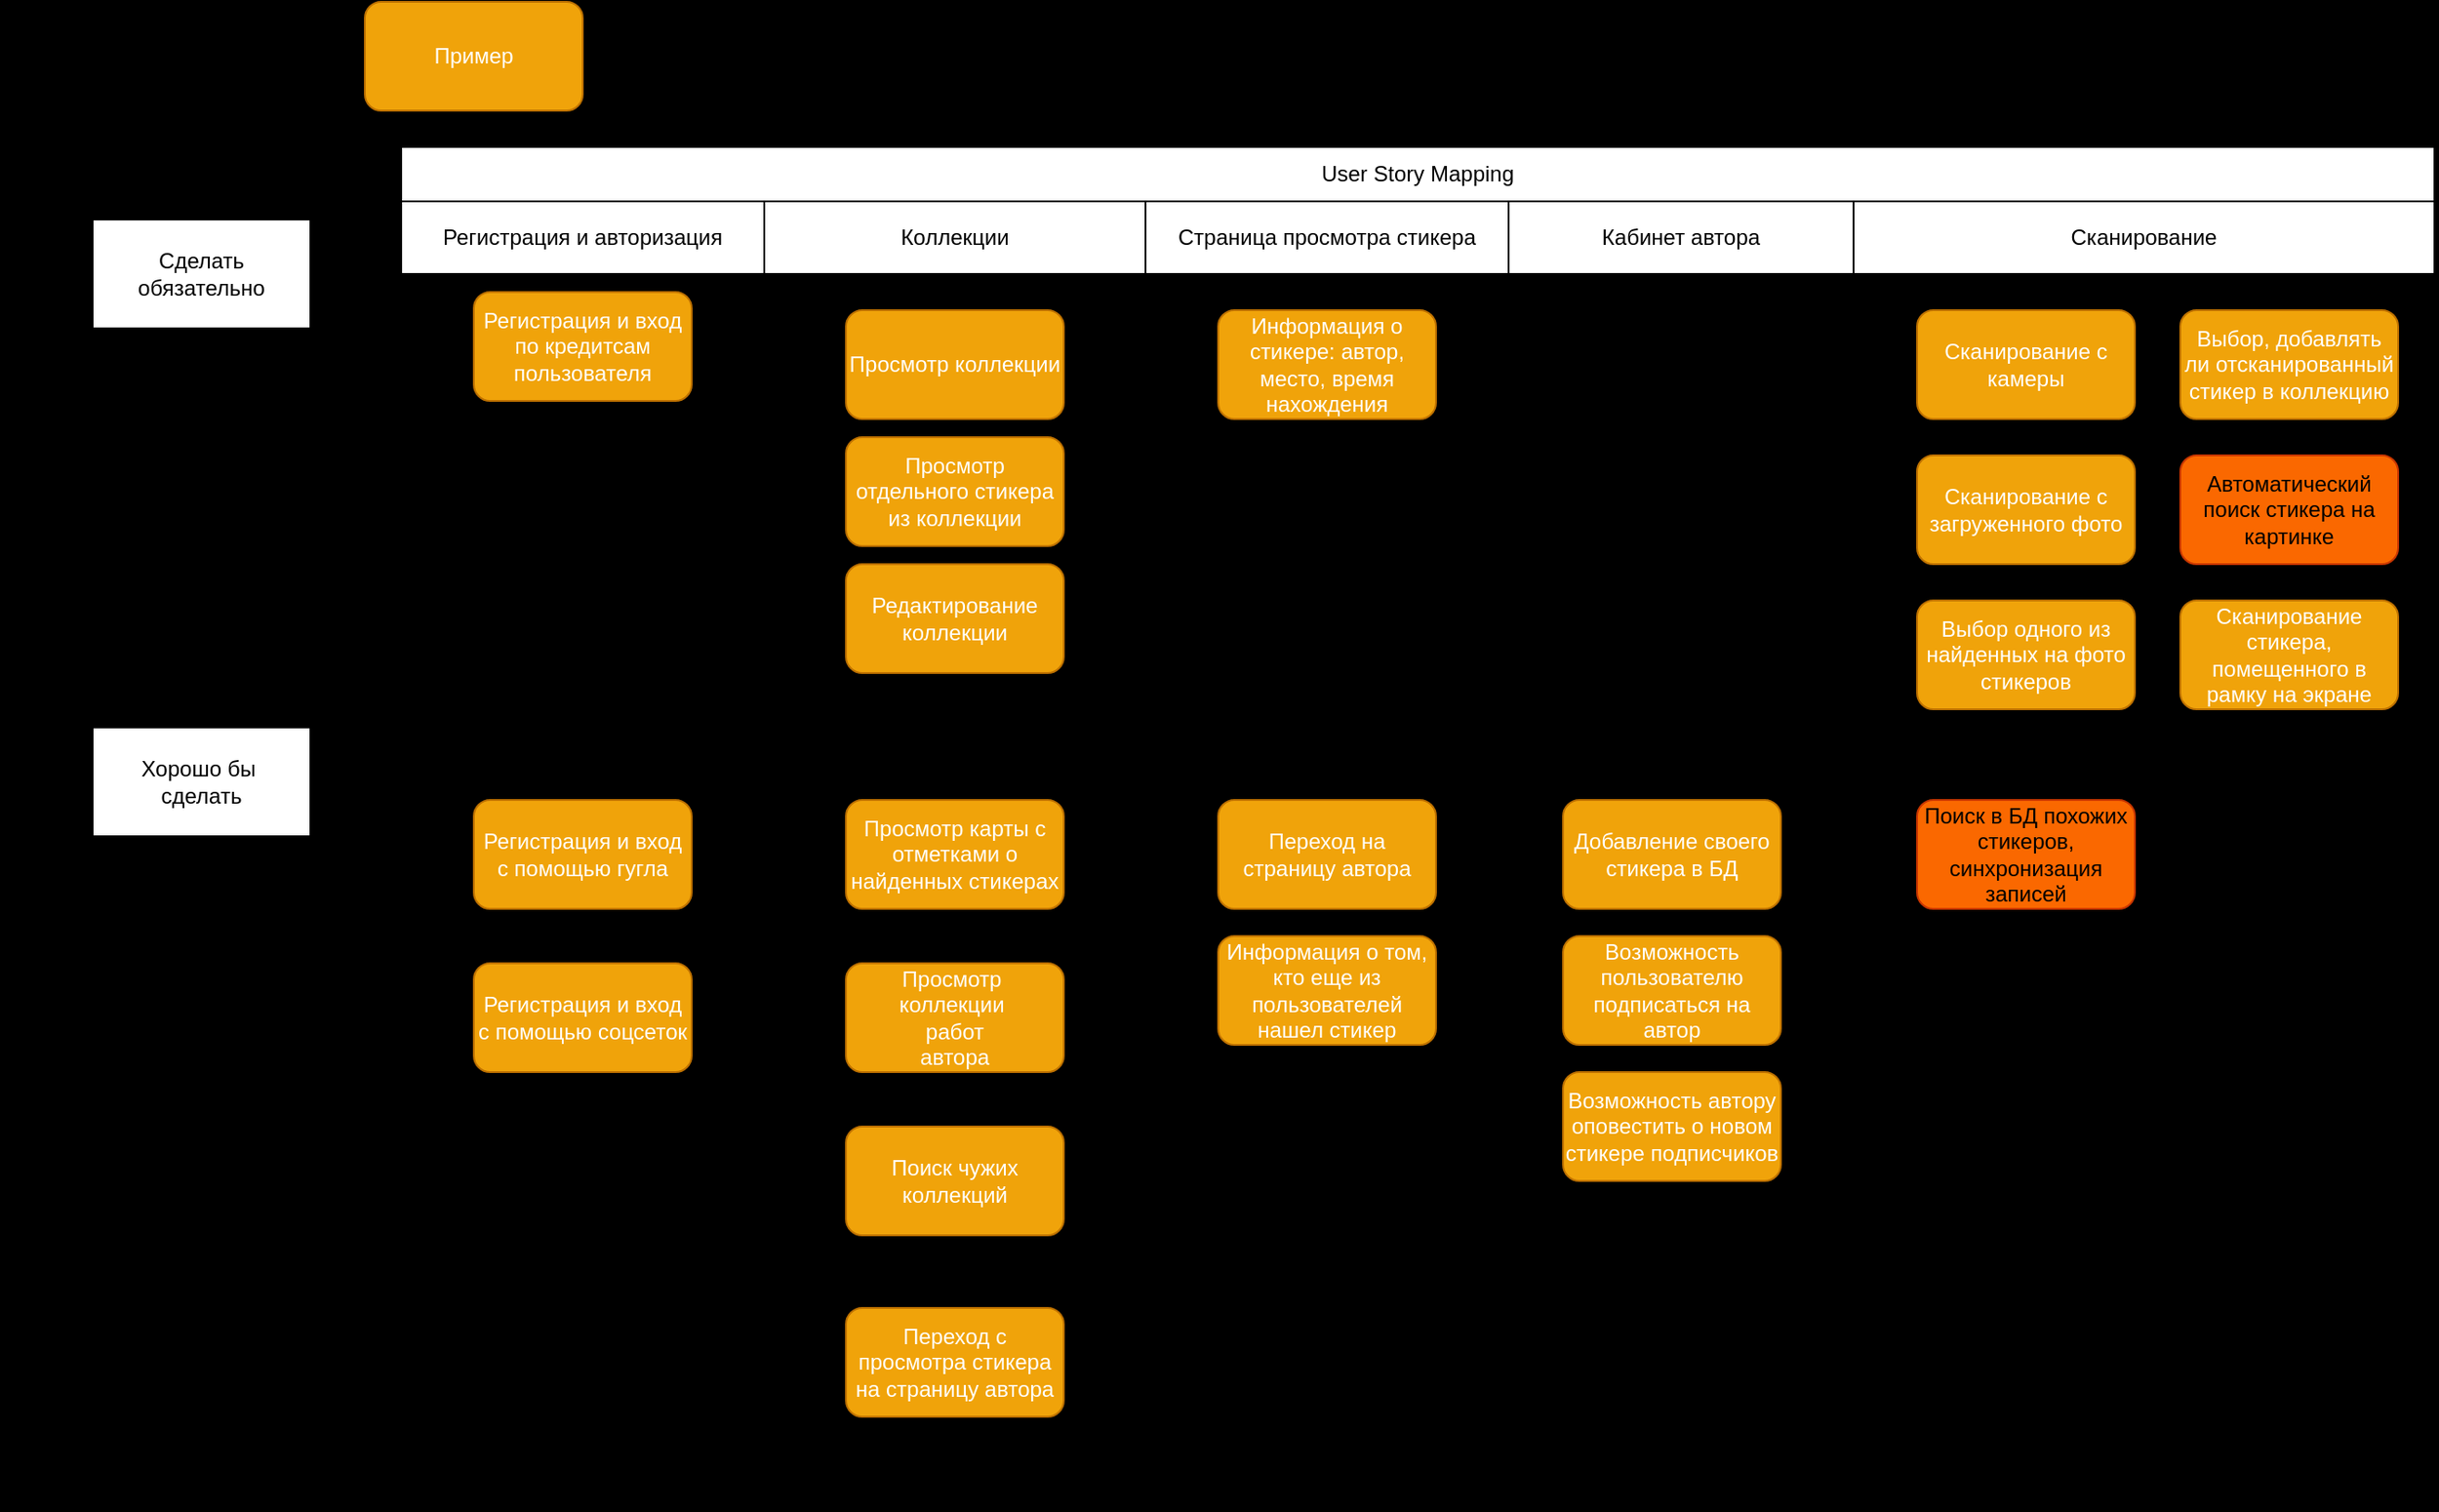 <mxfile version="24.7.17">
  <diagram name="Страница — 1" id="a4rjDffVRMjO_UgEeAFE">
    <mxGraphModel dx="2140" dy="836" grid="1" gridSize="10" guides="1" tooltips="1" connect="1" arrows="1" fold="1" page="1" pageScale="1" pageWidth="827" pageHeight="1169" background="#000000" math="0" shadow="0">
      <root>
        <mxCell id="0" />
        <mxCell id="1" parent="0" />
        <mxCell id="eeoJ9yDYp1N3yY1OvAIX-26" style="edgeStyle=orthogonalEdgeStyle;rounded=0;orthogonalLoop=1;jettySize=auto;html=1;exitX=0;exitY=1;exitDx=0;exitDy=0;entryX=0;entryY=0;entryDx=0;entryDy=0;" edge="1" parent="1" source="eeoJ9yDYp1N3yY1OvAIX-1" target="eeoJ9yDYp1N3yY1OvAIX-7">
          <mxGeometry relative="1" as="geometry" />
        </mxCell>
        <mxCell id="eeoJ9yDYp1N3yY1OvAIX-1" value="User Story Mapping" style="rounded=0;whiteSpace=wrap;html=1;" vertex="1" parent="1">
          <mxGeometry x="40" y="90" width="1120" height="30" as="geometry" />
        </mxCell>
        <mxCell id="eeoJ9yDYp1N3yY1OvAIX-7" value="Регистрация и авторизация" style="rounded=0;whiteSpace=wrap;html=1;" vertex="1" parent="1">
          <mxGeometry x="40" y="120" width="200" height="40" as="geometry" />
        </mxCell>
        <mxCell id="eeoJ9yDYp1N3yY1OvAIX-8" value="Коллекции" style="rounded=0;whiteSpace=wrap;html=1;" vertex="1" parent="1">
          <mxGeometry x="240" y="120" width="210" height="40" as="geometry" />
        </mxCell>
        <mxCell id="eeoJ9yDYp1N3yY1OvAIX-9" value="Страница просмотра стикера" style="rounded=0;whiteSpace=wrap;html=1;" vertex="1" parent="1">
          <mxGeometry x="450" y="120" width="200" height="40" as="geometry" />
        </mxCell>
        <mxCell id="eeoJ9yDYp1N3yY1OvAIX-11" value="Кабинет автора" style="rounded=0;whiteSpace=wrap;html=1;" vertex="1" parent="1">
          <mxGeometry x="650" y="120" width="190" height="40" as="geometry" />
        </mxCell>
        <mxCell id="eeoJ9yDYp1N3yY1OvAIX-12" value="Регистрация и вход по кредитсам пользователя" style="rounded=1;whiteSpace=wrap;html=1;fillColor=#f0a30a;fontColor=#FFFFFF;strokeColor=#BD7000;" vertex="1" parent="1">
          <mxGeometry x="80" y="170" width="120" height="60" as="geometry" />
        </mxCell>
        <mxCell id="eeoJ9yDYp1N3yY1OvAIX-13" value="" style="endArrow=none;html=1;rounded=0;entryX=0;entryY=1;entryDx=0;entryDy=0;" edge="1" parent="1">
          <mxGeometry width="50" height="50" relative="1" as="geometry">
            <mxPoint x="240" y="830" as="sourcePoint" />
            <mxPoint x="239" y="160" as="targetPoint" />
          </mxGeometry>
        </mxCell>
        <mxCell id="eeoJ9yDYp1N3yY1OvAIX-16" value="Регистрация и вход с помощью соцсеток" style="rounded=1;whiteSpace=wrap;html=1;fillColor=#f0a30a;fontColor=#FFFFFF;strokeColor=#BD7000;" vertex="1" parent="1">
          <mxGeometry x="80" y="540" width="120" height="60" as="geometry" />
        </mxCell>
        <mxCell id="eeoJ9yDYp1N3yY1OvAIX-17" value="Регистрация и вход с помощью гугла" style="rounded=1;whiteSpace=wrap;html=1;fillColor=#f0a30a;fontColor=#FFFFFF;strokeColor=#BD7000;" vertex="1" parent="1">
          <mxGeometry x="80" y="450" width="120" height="60" as="geometry" />
        </mxCell>
        <mxCell id="eeoJ9yDYp1N3yY1OvAIX-18" value="" style="endArrow=none;html=1;rounded=0;entryX=0;entryY=1;entryDx=0;entryDy=0;" edge="1" parent="1" target="eeoJ9yDYp1N3yY1OvAIX-9">
          <mxGeometry width="50" height="50" relative="1" as="geometry">
            <mxPoint x="450" y="840" as="sourcePoint" />
            <mxPoint x="470" y="270" as="targetPoint" />
          </mxGeometry>
        </mxCell>
        <mxCell id="eeoJ9yDYp1N3yY1OvAIX-19" value="Пример" style="rounded=1;whiteSpace=wrap;html=1;fillColor=#f0a30a;fontColor=#FFFFFF;strokeColor=#BD7000;" vertex="1" parent="1">
          <mxGeometry x="20" y="10" width="120" height="60" as="geometry" />
        </mxCell>
        <mxCell id="eeoJ9yDYp1N3yY1OvAIX-20" value="Просмотр коллекции" style="rounded=1;whiteSpace=wrap;html=1;fillColor=#f0a30a;fontColor=#FFFFFF;strokeColor=#BD7000;" vertex="1" parent="1">
          <mxGeometry x="285" y="180" width="120" height="60" as="geometry" />
        </mxCell>
        <mxCell id="eeoJ9yDYp1N3yY1OvAIX-21" value="Просмотр отдельного стикера из коллекции" style="rounded=1;whiteSpace=wrap;html=1;fillColor=#f0a30a;fontColor=#FFFFFF;strokeColor=#BD7000;" vertex="1" parent="1">
          <mxGeometry x="285" y="250" width="120" height="60" as="geometry" />
        </mxCell>
        <mxCell id="eeoJ9yDYp1N3yY1OvAIX-22" value="Редактирование коллекции" style="rounded=1;whiteSpace=wrap;html=1;fillColor=#f0a30a;fontColor=#FFFFFF;strokeColor=#BD7000;" vertex="1" parent="1">
          <mxGeometry x="285" y="320" width="120" height="60" as="geometry" />
        </mxCell>
        <mxCell id="eeoJ9yDYp1N3yY1OvAIX-23" value="Переход с просмотра стикера на страницу автора" style="rounded=1;whiteSpace=wrap;html=1;fillColor=#f0a30a;fontColor=#FFFFFF;strokeColor=#BD7000;" vertex="1" parent="1">
          <mxGeometry x="285" y="730" width="120" height="60" as="geometry" />
        </mxCell>
        <mxCell id="eeoJ9yDYp1N3yY1OvAIX-24" value="Просмотр&amp;nbsp;&lt;div&gt;коллекции&amp;nbsp;&lt;/div&gt;&lt;div&gt;работ&lt;/div&gt;&lt;div&gt;автора&lt;/div&gt;" style="rounded=1;whiteSpace=wrap;html=1;fillColor=#f0a30a;fontColor=#FFFFFF;strokeColor=#BD7000;" vertex="1" parent="1">
          <mxGeometry x="285" y="540" width="120" height="60" as="geometry" />
        </mxCell>
        <mxCell id="eeoJ9yDYp1N3yY1OvAIX-25" value="Поиск чужих коллекций" style="rounded=1;whiteSpace=wrap;html=1;fillColor=#f0a30a;fontColor=#FFFFFF;strokeColor=#BD7000;" vertex="1" parent="1">
          <mxGeometry x="285" y="630" width="120" height="60" as="geometry" />
        </mxCell>
        <mxCell id="eeoJ9yDYp1N3yY1OvAIX-27" value="" style="endArrow=none;html=1;rounded=0;entryX=0;entryY=1;entryDx=0;entryDy=0;" edge="1" parent="1">
          <mxGeometry width="50" height="50" relative="1" as="geometry">
            <mxPoint x="650" y="840" as="sourcePoint" />
            <mxPoint x="650" y="160" as="targetPoint" />
          </mxGeometry>
        </mxCell>
        <mxCell id="eeoJ9yDYp1N3yY1OvAIX-29" value="Информация о стикере: автор, место, время нахождения" style="rounded=1;whiteSpace=wrap;html=1;fillColor=#f0a30a;fontColor=#FFFFFF;strokeColor=#BD7000;" vertex="1" parent="1">
          <mxGeometry x="490" y="180" width="120" height="60" as="geometry" />
        </mxCell>
        <mxCell id="eeoJ9yDYp1N3yY1OvAIX-30" value="Информация о том, кто еще из пользователей нашел стикер" style="rounded=1;whiteSpace=wrap;html=1;fillColor=#f0a30a;fontColor=#FFFFFF;strokeColor=#BD7000;" vertex="1" parent="1">
          <mxGeometry x="490" y="525" width="120" height="60" as="geometry" />
        </mxCell>
        <mxCell id="eeoJ9yDYp1N3yY1OvAIX-31" value="Переход на страницу автора" style="rounded=1;whiteSpace=wrap;html=1;fillColor=#f0a30a;fontColor=#FFFFFF;strokeColor=#BD7000;" vertex="1" parent="1">
          <mxGeometry x="490" y="450" width="120" height="60" as="geometry" />
        </mxCell>
        <mxCell id="eeoJ9yDYp1N3yY1OvAIX-32" value="Просмотр карты с отметками о найденных стикерах" style="rounded=1;whiteSpace=wrap;html=1;fillColor=#f0a30a;fontColor=#FFFFFF;strokeColor=#BD7000;" vertex="1" parent="1">
          <mxGeometry x="285" y="450" width="120" height="60" as="geometry" />
        </mxCell>
        <mxCell id="eeoJ9yDYp1N3yY1OvAIX-33" value="" style="endArrow=none;html=1;rounded=0;entryX=0;entryY=1;entryDx=0;entryDy=0;" edge="1" parent="1">
          <mxGeometry width="50" height="50" relative="1" as="geometry">
            <mxPoint x="840" y="840" as="sourcePoint" />
            <mxPoint x="840" y="160" as="targetPoint" />
          </mxGeometry>
        </mxCell>
        <mxCell id="eeoJ9yDYp1N3yY1OvAIX-35" value="" style="endArrow=none;html=1;rounded=0;entryX=0;entryY=1;entryDx=0;entryDy=0;" edge="1" parent="1">
          <mxGeometry width="50" height="50" relative="1" as="geometry">
            <mxPoint x="40" y="840" as="sourcePoint" />
            <mxPoint x="40" y="160" as="targetPoint" />
          </mxGeometry>
        </mxCell>
        <mxCell id="eeoJ9yDYp1N3yY1OvAIX-37" value="" style="endArrow=none;html=1;rounded=0;" edge="1" parent="1" source="eeoJ9yDYp1N3yY1OvAIX-39">
          <mxGeometry width="50" height="50" relative="1" as="geometry">
            <mxPoint x="-171.6" y="160" as="sourcePoint" />
            <mxPoint x="40" y="160" as="targetPoint" />
          </mxGeometry>
        </mxCell>
        <mxCell id="eeoJ9yDYp1N3yY1OvAIX-38" value="" style="endArrow=none;html=1;rounded=0;" edge="1" parent="1" target="eeoJ9yDYp1N3yY1OvAIX-39">
          <mxGeometry width="50" height="50" relative="1" as="geometry">
            <mxPoint x="-171.6" y="160" as="sourcePoint" />
            <mxPoint x="40" y="160" as="targetPoint" />
          </mxGeometry>
        </mxCell>
        <mxCell id="eeoJ9yDYp1N3yY1OvAIX-39" value="Сделать обязательно" style="rounded=0;whiteSpace=wrap;html=1;" vertex="1" parent="1">
          <mxGeometry x="-130" y="130" width="120" height="60" as="geometry" />
        </mxCell>
        <mxCell id="eeoJ9yDYp1N3yY1OvAIX-40" value="" style="endArrow=none;html=1;rounded=0;" edge="1" parent="1">
          <mxGeometry width="50" height="50" relative="1" as="geometry">
            <mxPoint x="1160" y="440" as="sourcePoint" />
            <mxPoint x="-180" y="440" as="targetPoint" />
          </mxGeometry>
        </mxCell>
        <mxCell id="eeoJ9yDYp1N3yY1OvAIX-41" value="Хорошо бы&amp;nbsp;&lt;div&gt;сделать&lt;/div&gt;" style="rounded=0;whiteSpace=wrap;html=1;" vertex="1" parent="1">
          <mxGeometry x="-130" y="410" width="120" height="60" as="geometry" />
        </mxCell>
        <mxCell id="eeoJ9yDYp1N3yY1OvAIX-42" value="Сканирование" style="rounded=0;whiteSpace=wrap;html=1;" vertex="1" parent="1">
          <mxGeometry x="840" y="120" width="320" height="40" as="geometry" />
        </mxCell>
        <mxCell id="eeoJ9yDYp1N3yY1OvAIX-43" value="Сканирование с камеры" style="rounded=1;whiteSpace=wrap;html=1;fillColor=#f0a30a;fontColor=#FFFFFF;strokeColor=#BD7000;" vertex="1" parent="1">
          <mxGeometry x="875" y="180" width="120" height="60" as="geometry" />
        </mxCell>
        <mxCell id="eeoJ9yDYp1N3yY1OvAIX-44" value="Сканирование с загруженного фото" style="rounded=1;whiteSpace=wrap;html=1;fillColor=#f0a30a;fontColor=#FFFFFF;strokeColor=#BD7000;" vertex="1" parent="1">
          <mxGeometry x="875" y="260" width="120" height="60" as="geometry" />
        </mxCell>
        <mxCell id="eeoJ9yDYp1N3yY1OvAIX-45" value="Выбор одного из найденных на фото стикеров" style="rounded=1;whiteSpace=wrap;html=1;fillColor=#f0a30a;fontColor=#FFFFFF;strokeColor=#BD7000;" vertex="1" parent="1">
          <mxGeometry x="875" y="340" width="120" height="60" as="geometry" />
        </mxCell>
        <mxCell id="eeoJ9yDYp1N3yY1OvAIX-46" value="Поиск в БД похожих стикеров, синхронизация записей" style="rounded=1;whiteSpace=wrap;html=1;fillColor=#fa6800;fontColor=#000000;strokeColor=#C73500;" vertex="1" parent="1">
          <mxGeometry x="875" y="450" width="120" height="60" as="geometry" />
        </mxCell>
        <mxCell id="eeoJ9yDYp1N3yY1OvAIX-47" value="Выбор, добавлять ли отсканированный стикер в коллекцию" style="rounded=1;whiteSpace=wrap;html=1;fillColor=#f0a30a;fontColor=#FFFFFF;strokeColor=#BD7000;" vertex="1" parent="1">
          <mxGeometry x="1020" y="180" width="120" height="60" as="geometry" />
        </mxCell>
        <mxCell id="eeoJ9yDYp1N3yY1OvAIX-48" value="Автоматический поиск стикера на картинке" style="rounded=1;whiteSpace=wrap;html=1;fillColor=#fa6800;fontColor=#000000;strokeColor=#C73500;" vertex="1" parent="1">
          <mxGeometry x="1020" y="260" width="120" height="60" as="geometry" />
        </mxCell>
        <mxCell id="eeoJ9yDYp1N3yY1OvAIX-49" value="Сканирование стикера, помещенного в рамку на экране" style="rounded=1;whiteSpace=wrap;html=1;fillColor=#f0a30a;fontColor=#FFFFFF;strokeColor=#BD7000;" vertex="1" parent="1">
          <mxGeometry x="1020" y="340" width="120" height="60" as="geometry" />
        </mxCell>
        <mxCell id="eeoJ9yDYp1N3yY1OvAIX-50" value="" style="endArrow=none;html=1;rounded=0;entryX=0;entryY=1;entryDx=0;entryDy=0;" edge="1" parent="1">
          <mxGeometry width="50" height="50" relative="1" as="geometry">
            <mxPoint x="1158.75" y="840" as="sourcePoint" />
            <mxPoint x="1158.75" y="160" as="targetPoint" />
          </mxGeometry>
        </mxCell>
        <mxCell id="eeoJ9yDYp1N3yY1OvAIX-51" value="Добавление своего стикера в БД" style="rounded=1;whiteSpace=wrap;html=1;fillColor=#f0a30a;fontColor=#FFFFFF;strokeColor=#BD7000;" vertex="1" parent="1">
          <mxGeometry x="680" y="450" width="120" height="60" as="geometry" />
        </mxCell>
        <mxCell id="eeoJ9yDYp1N3yY1OvAIX-52" value="Возможность пользователю подписаться на автор" style="rounded=1;whiteSpace=wrap;html=1;fillColor=#f0a30a;fontColor=#FFFFFF;strokeColor=#BD7000;" vertex="1" parent="1">
          <mxGeometry x="680" y="525" width="120" height="60" as="geometry" />
        </mxCell>
        <mxCell id="eeoJ9yDYp1N3yY1OvAIX-53" value="Возможность автору оповестить о новом стикере подписчиков" style="rounded=1;whiteSpace=wrap;html=1;fillColor=#f0a30a;fontColor=#FFFFFF;strokeColor=#BD7000;" vertex="1" parent="1">
          <mxGeometry x="680" y="600" width="120" height="60" as="geometry" />
        </mxCell>
      </root>
    </mxGraphModel>
  </diagram>
</mxfile>
